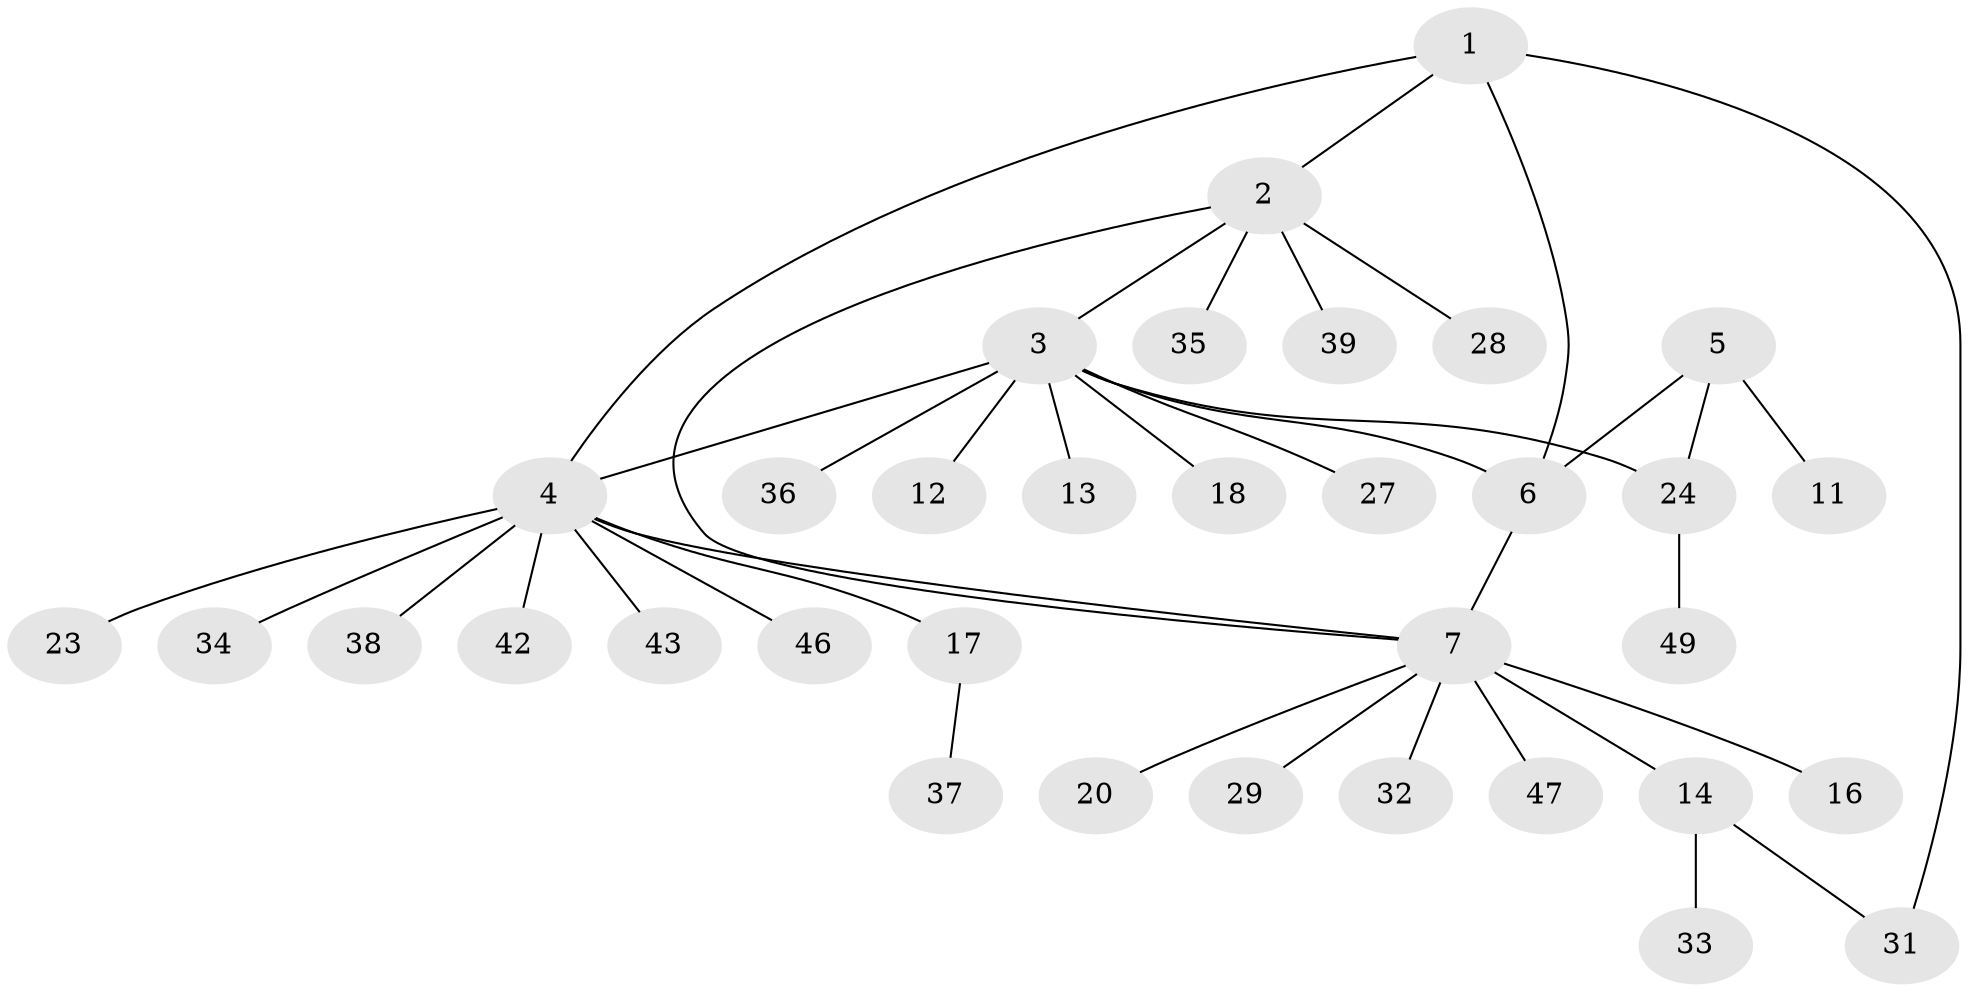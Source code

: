 // Generated by graph-tools (version 1.1) at 2025/52/02/27/25 19:52:21]
// undirected, 34 vertices, 39 edges
graph export_dot {
graph [start="1"]
  node [color=gray90,style=filled];
  1;
  2 [super="+26"];
  3 [super="+9"];
  4 [super="+15"];
  5 [super="+22"];
  6 [super="+10"];
  7 [super="+8"];
  11;
  12;
  13 [super="+19"];
  14 [super="+40"];
  16 [super="+30"];
  17 [super="+21"];
  18;
  20;
  23;
  24 [super="+25"];
  27 [super="+48"];
  28 [super="+41"];
  29;
  31 [super="+45"];
  32;
  33;
  34;
  35;
  36;
  37;
  38;
  39 [super="+44"];
  42;
  43;
  46;
  47;
  49;
  1 -- 2;
  1 -- 4;
  1 -- 6;
  1 -- 31;
  2 -- 28;
  2 -- 35;
  2 -- 39;
  2 -- 7;
  2 -- 3;
  3 -- 4;
  3 -- 6 [weight=2];
  3 -- 18;
  3 -- 24;
  3 -- 27;
  3 -- 36;
  3 -- 12;
  3 -- 13;
  4 -- 7;
  4 -- 17;
  4 -- 23;
  4 -- 38;
  4 -- 42;
  4 -- 43;
  4 -- 46;
  4 -- 34;
  5 -- 6;
  5 -- 11;
  5 -- 24;
  6 -- 7 [weight=2];
  7 -- 32;
  7 -- 14;
  7 -- 47;
  7 -- 16;
  7 -- 20;
  7 -- 29;
  14 -- 31;
  14 -- 33;
  17 -- 37;
  24 -- 49;
}
